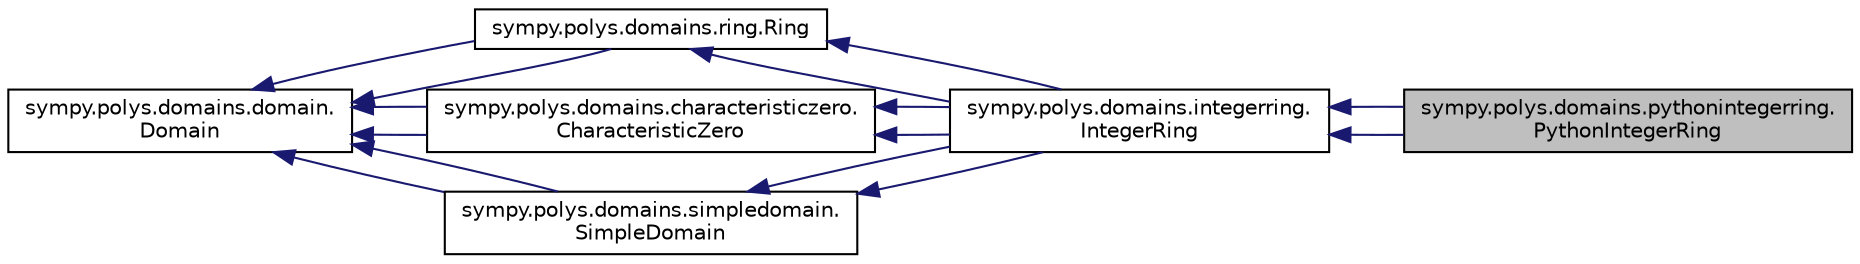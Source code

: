 digraph "sympy.polys.domains.pythonintegerring.PythonIntegerRing"
{
 // LATEX_PDF_SIZE
  edge [fontname="Helvetica",fontsize="10",labelfontname="Helvetica",labelfontsize="10"];
  node [fontname="Helvetica",fontsize="10",shape=record];
  rankdir="LR";
  Node1 [label="sympy.polys.domains.pythonintegerring.\lPythonIntegerRing",height=0.2,width=0.4,color="black", fillcolor="grey75", style="filled", fontcolor="black",tooltip=" "];
  Node2 -> Node1 [dir="back",color="midnightblue",fontsize="10",style="solid",fontname="Helvetica"];
  Node2 [label="sympy.polys.domains.integerring.\lIntegerRing",height=0.2,width=0.4,color="black", fillcolor="white", style="filled",URL="$classsympy_1_1polys_1_1domains_1_1integerring_1_1IntegerRing.html",tooltip=" "];
  Node3 -> Node2 [dir="back",color="midnightblue",fontsize="10",style="solid",fontname="Helvetica"];
  Node3 [label="sympy.polys.domains.ring.Ring",height=0.2,width=0.4,color="black", fillcolor="white", style="filled",URL="$classsympy_1_1polys_1_1domains_1_1ring_1_1Ring.html",tooltip=" "];
  Node4 -> Node3 [dir="back",color="midnightblue",fontsize="10",style="solid",fontname="Helvetica"];
  Node4 [label="sympy.polys.domains.domain.\lDomain",height=0.2,width=0.4,color="black", fillcolor="white", style="filled",URL="$classsympy_1_1polys_1_1domains_1_1domain_1_1Domain.html",tooltip=" "];
  Node4 -> Node3 [dir="back",color="midnightblue",fontsize="10",style="solid",fontname="Helvetica"];
  Node5 -> Node2 [dir="back",color="midnightblue",fontsize="10",style="solid",fontname="Helvetica"];
  Node5 [label="sympy.polys.domains.characteristiczero.\lCharacteristicZero",height=0.2,width=0.4,color="black", fillcolor="white", style="filled",URL="$classsympy_1_1polys_1_1domains_1_1characteristiczero_1_1CharacteristicZero.html",tooltip=" "];
  Node4 -> Node5 [dir="back",color="midnightblue",fontsize="10",style="solid",fontname="Helvetica"];
  Node4 -> Node5 [dir="back",color="midnightblue",fontsize="10",style="solid",fontname="Helvetica"];
  Node6 -> Node2 [dir="back",color="midnightblue",fontsize="10",style="solid",fontname="Helvetica"];
  Node6 [label="sympy.polys.domains.simpledomain.\lSimpleDomain",height=0.2,width=0.4,color="black", fillcolor="white", style="filled",URL="$classsympy_1_1polys_1_1domains_1_1simpledomain_1_1SimpleDomain.html",tooltip=" "];
  Node4 -> Node6 [dir="back",color="midnightblue",fontsize="10",style="solid",fontname="Helvetica"];
  Node4 -> Node6 [dir="back",color="midnightblue",fontsize="10",style="solid",fontname="Helvetica"];
  Node3 -> Node2 [dir="back",color="midnightblue",fontsize="10",style="solid",fontname="Helvetica"];
  Node5 -> Node2 [dir="back",color="midnightblue",fontsize="10",style="solid",fontname="Helvetica"];
  Node6 -> Node2 [dir="back",color="midnightblue",fontsize="10",style="solid",fontname="Helvetica"];
  Node2 -> Node1 [dir="back",color="midnightblue",fontsize="10",style="solid",fontname="Helvetica"];
}
